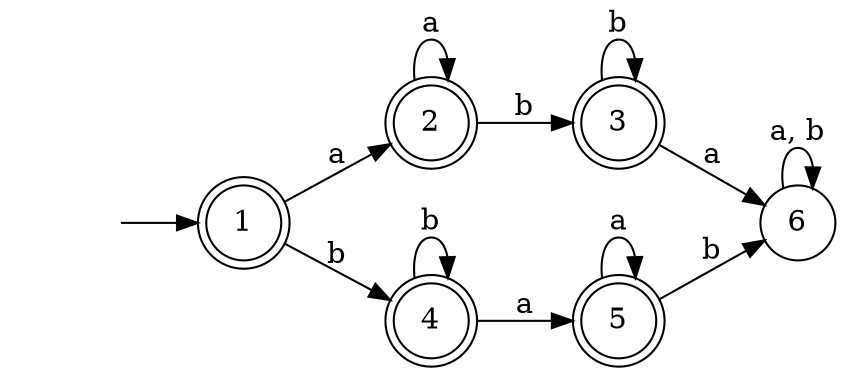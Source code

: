 digraph G {
	rankdir=LR;
	null [shape = plaintext label=""]
	1 [shape=doublecircle];
	2 [shape=doublecircle];
	3 [shape=doublecircle];
	4 [shape=doublecircle];
	5 [shape=doublecircle];
	6 [shape=circle];
	null -> 1
	1 -> 2 [label = "a"];
	1 -> 4 [label = "b"];
	2 -> 2 [label = "a"];
	2 -> 3 [label = "b"];
	3 -> 6 [label = "a"];
	3 -> 3 [label = "b"];
	4 -> 5 [label = "a"];
	4 -> 4 [label = "b"];
	5 -> 5 [label = "a"];
	5 -> 6 [label = "b"];
	6 -> 6 [label = "a, b"];
}
